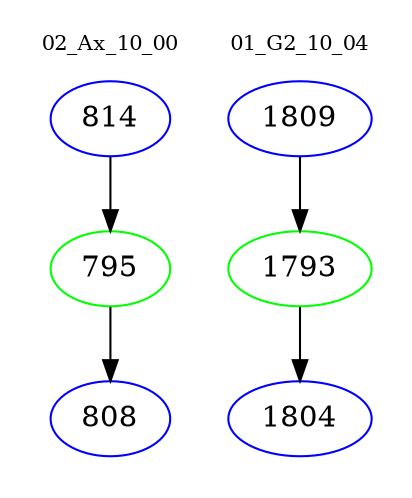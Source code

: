 digraph{
subgraph cluster_0 {
color = white
label = "02_Ax_10_00";
fontsize=10;
T0_814 [label="814", color="blue"]
T0_814 -> T0_795 [color="black"]
T0_795 [label="795", color="green"]
T0_795 -> T0_808 [color="black"]
T0_808 [label="808", color="blue"]
}
subgraph cluster_1 {
color = white
label = "01_G2_10_04";
fontsize=10;
T1_1809 [label="1809", color="blue"]
T1_1809 -> T1_1793 [color="black"]
T1_1793 [label="1793", color="green"]
T1_1793 -> T1_1804 [color="black"]
T1_1804 [label="1804", color="blue"]
}
}
